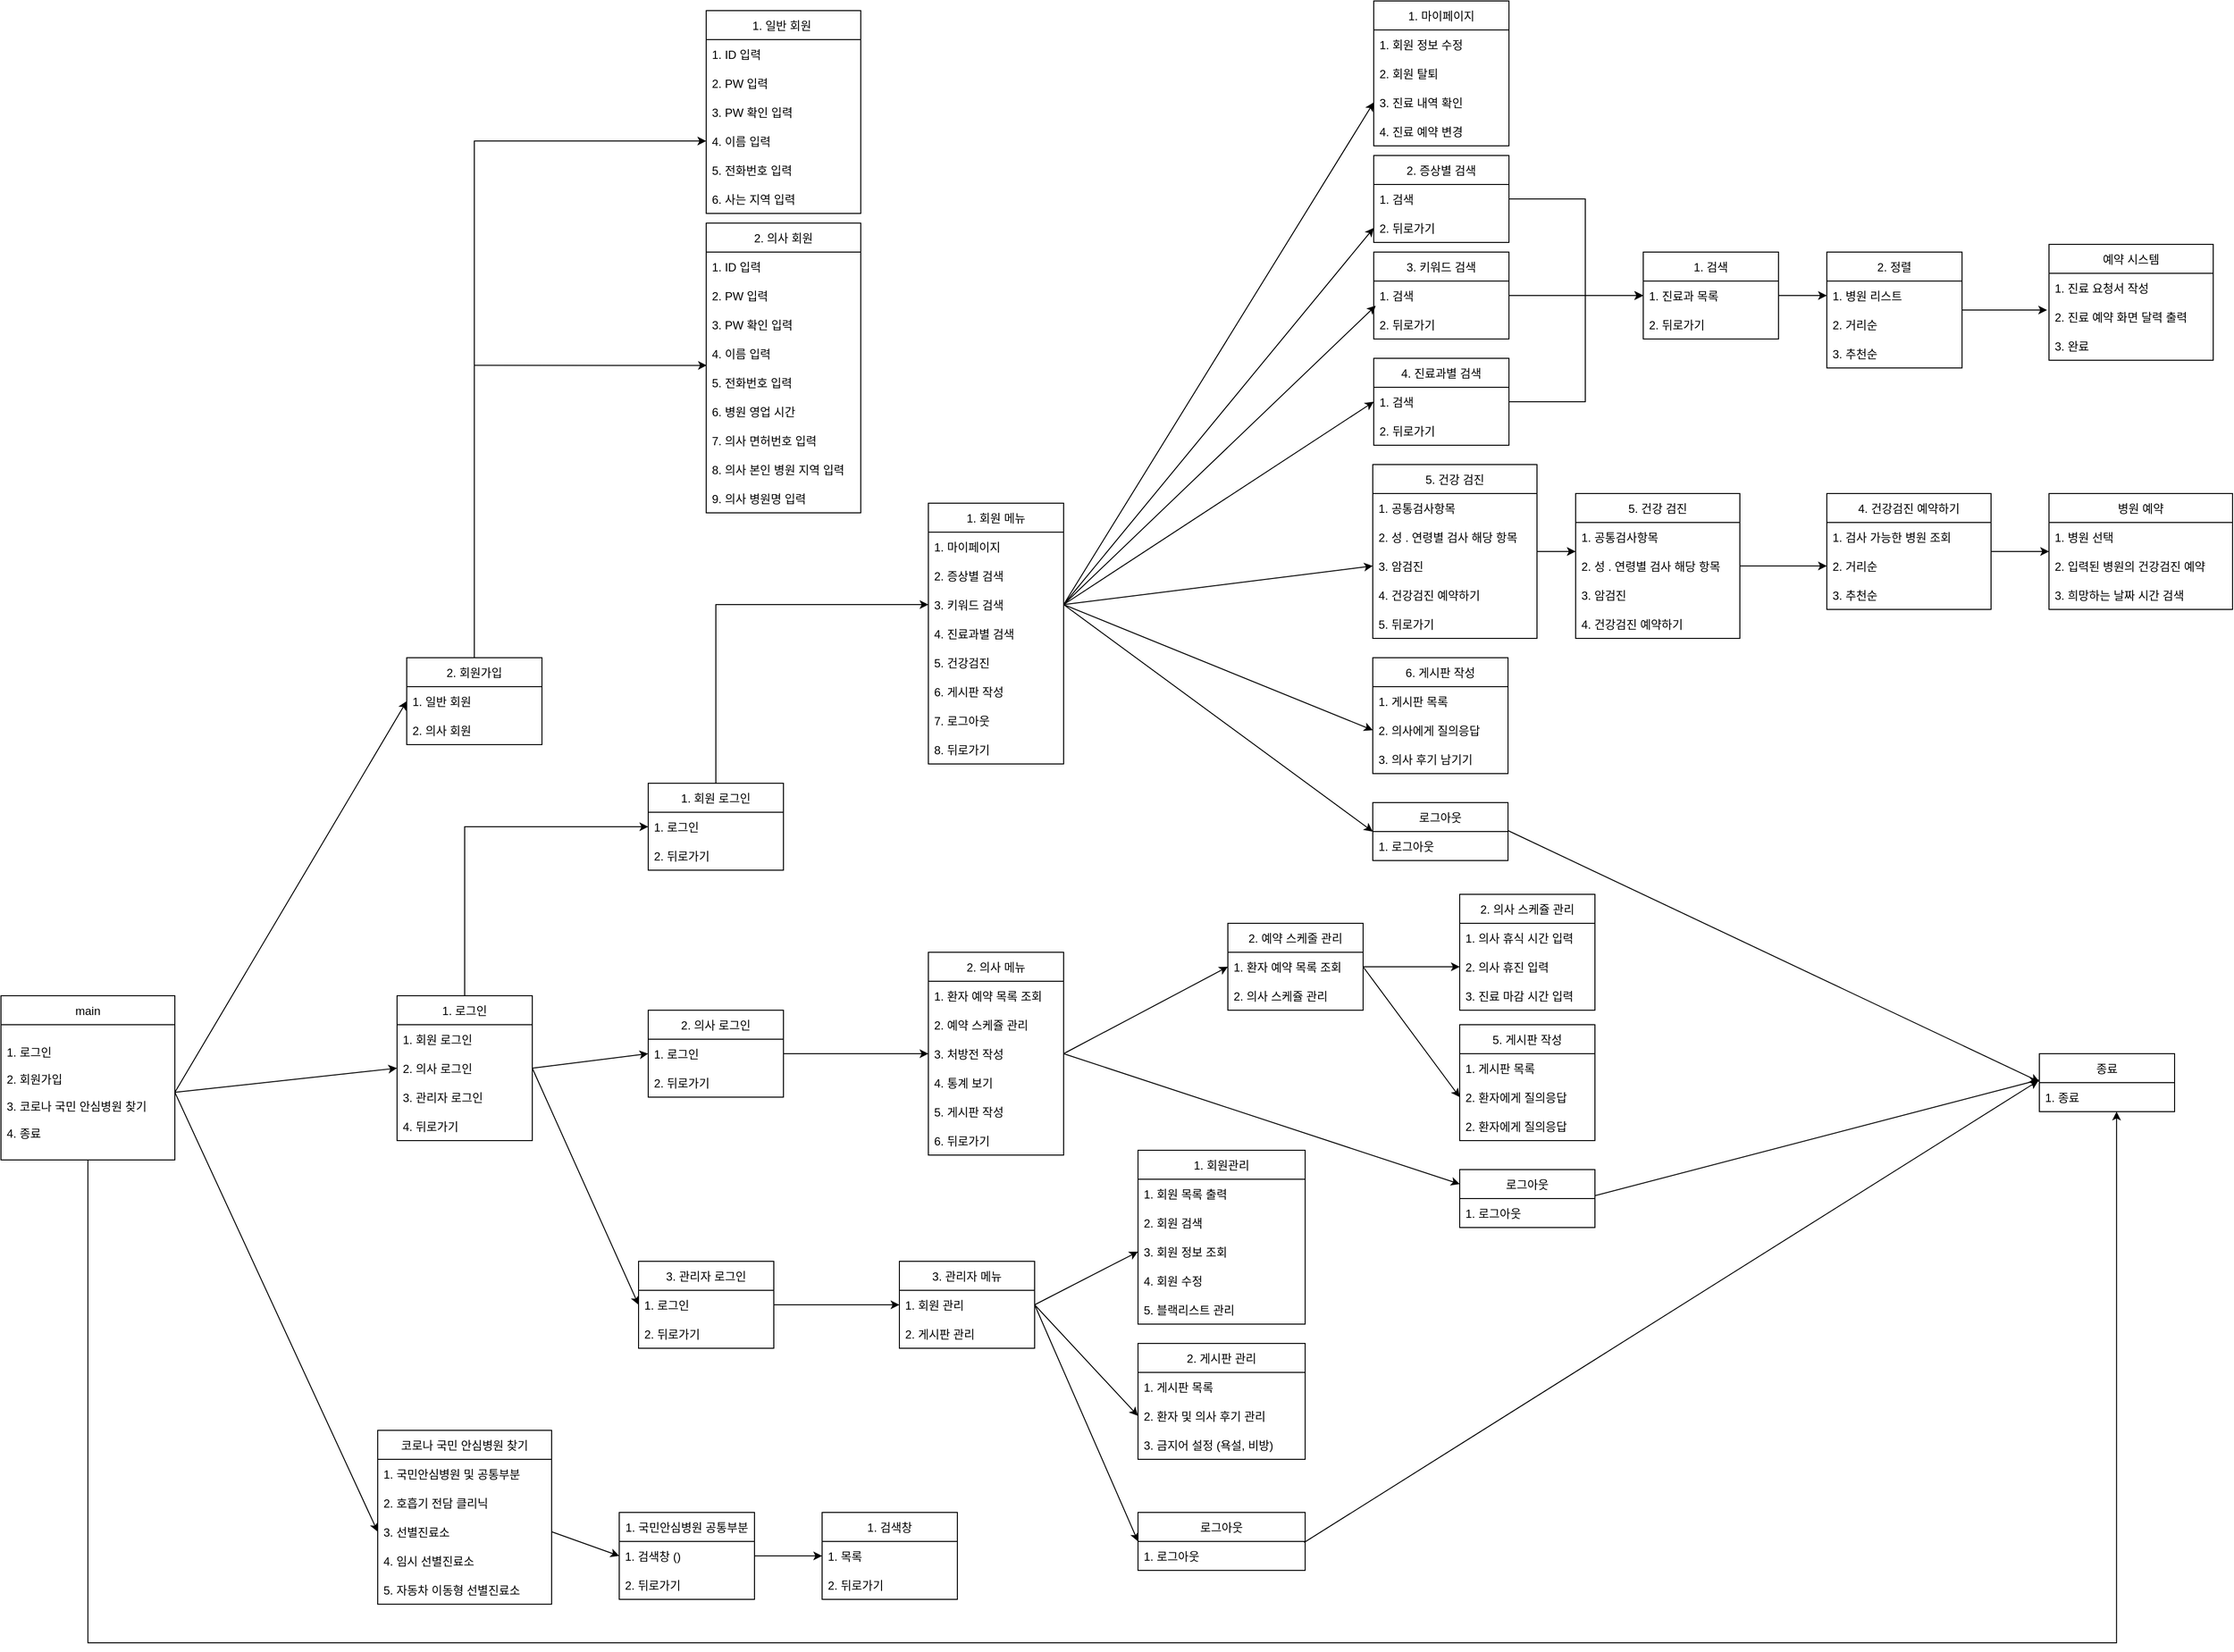 <mxfile version="17.4.2" type="device"><diagram id="7xl06yxWhaB8cE3-7qmV" name="순서도"><mxGraphModel dx="2031" dy="1089" grid="1" gridSize="10" guides="1" tooltips="1" connect="1" arrows="1" fold="1" page="1" pageScale="1" pageWidth="980" pageHeight="690" math="0" shadow="0"><root><mxCell id="0"/><mxCell id="1" parent="0"/><mxCell id="pgOfryDGfX-YLLGJS3d2-80" style="edgeStyle=orthogonalEdgeStyle;rounded=0;orthogonalLoop=1;jettySize=auto;html=1;entryX=0.571;entryY=1;entryDx=0;entryDy=0;entryPerimeter=0;" edge="1" parent="1" source="hmmucNfbHxX3wGbPJk6v-1" target="pgOfryDGfX-YLLGJS3d2-66"><mxGeometry relative="1" as="geometry"><Array as="points"><mxPoint x="940" y="2010"/><mxPoint x="3040" y="2010"/></Array></mxGeometry></mxCell><mxCell id="hmmucNfbHxX3wGbPJk6v-1" value="main" style="swimlane;fontStyle=0;childLayout=stackLayout;horizontal=1;startSize=30;horizontalStack=0;resizeParent=1;resizeParentMax=0;resizeLast=0;collapsible=1;marginBottom=0;" vertex="1" parent="1"><mxGeometry x="850" y="1340" width="180" height="170" as="geometry"/></mxCell><mxCell id="hmmucNfbHxX3wGbPJk6v-2" style="edgeStyle=orthogonalEdgeStyle;rounded=0;orthogonalLoop=1;jettySize=auto;html=1;exitX=1;exitY=0.5;exitDx=0;exitDy=0;" edge="1" parent="hmmucNfbHxX3wGbPJk6v-1" source="hmmucNfbHxX3wGbPJk6v-3" target="hmmucNfbHxX3wGbPJk6v-3"><mxGeometry relative="1" as="geometry"/></mxCell><mxCell id="hmmucNfbHxX3wGbPJk6v-3" value="1. 로그인&#10;&#10;2. 회원가입&#10;&#10;3. 코로나 국민 안심병원 찾기&#10;&#10;4. 종료" style="text;strokeColor=none;fillColor=none;align=left;verticalAlign=middle;spacingLeft=4;spacingRight=4;overflow=hidden;points=[[0,0.5],[1,0.5]];portConstraint=eastwest;rotatable=0;" vertex="1" parent="hmmucNfbHxX3wGbPJk6v-1"><mxGeometry y="30" width="180" height="140" as="geometry"/></mxCell><mxCell id="hmmucNfbHxX3wGbPJk6v-4" style="edgeStyle=orthogonalEdgeStyle;rounded=0;orthogonalLoop=1;jettySize=auto;html=1;entryX=0;entryY=0.5;entryDx=0;entryDy=0;" edge="1" parent="1" source="hmmucNfbHxX3wGbPJk6v-5" target="hmmucNfbHxX3wGbPJk6v-50"><mxGeometry relative="1" as="geometry"/></mxCell><mxCell id="hmmucNfbHxX3wGbPJk6v-5" value="1. 로그인" style="swimlane;fontStyle=0;childLayout=stackLayout;horizontal=1;startSize=30;horizontalStack=0;resizeParent=1;resizeParentMax=0;resizeLast=0;collapsible=1;marginBottom=0;" vertex="1" parent="1"><mxGeometry x="1260" y="1340" width="140" height="150" as="geometry"/></mxCell><mxCell id="hmmucNfbHxX3wGbPJk6v-6" value="1. 회원 로그인" style="text;strokeColor=none;fillColor=none;align=left;verticalAlign=middle;spacingLeft=4;spacingRight=4;overflow=hidden;points=[[0,0.5],[1,0.5]];portConstraint=eastwest;rotatable=0;" vertex="1" parent="hmmucNfbHxX3wGbPJk6v-5"><mxGeometry y="30" width="140" height="30" as="geometry"/></mxCell><mxCell id="hmmucNfbHxX3wGbPJk6v-7" value="2. 의사 로그인    " style="text;strokeColor=none;fillColor=none;align=left;verticalAlign=middle;spacingLeft=4;spacingRight=4;overflow=hidden;points=[[0,0.5],[1,0.5]];portConstraint=eastwest;rotatable=0;" vertex="1" parent="hmmucNfbHxX3wGbPJk6v-5"><mxGeometry y="60" width="140" height="30" as="geometry"/></mxCell><mxCell id="hmmucNfbHxX3wGbPJk6v-8" value="3. 관리자 로그인" style="text;strokeColor=none;fillColor=none;align=left;verticalAlign=middle;spacingLeft=4;spacingRight=4;overflow=hidden;points=[[0,0.5],[1,0.5]];portConstraint=eastwest;rotatable=0;" vertex="1" parent="hmmucNfbHxX3wGbPJk6v-5"><mxGeometry y="90" width="140" height="30" as="geometry"/></mxCell><mxCell id="hmmucNfbHxX3wGbPJk6v-9" value="4. 뒤로가기" style="text;strokeColor=none;fillColor=none;align=left;verticalAlign=middle;spacingLeft=4;spacingRight=4;overflow=hidden;points=[[0,0.5],[1,0.5]];portConstraint=eastwest;rotatable=0;" vertex="1" parent="hmmucNfbHxX3wGbPJk6v-5"><mxGeometry y="120" width="140" height="30" as="geometry"/></mxCell><mxCell id="hmmucNfbHxX3wGbPJk6v-10" value="1. 일반 회원 " style="swimlane;fontStyle=0;childLayout=stackLayout;horizontal=1;startSize=30;horizontalStack=0;resizeParent=1;resizeParentMax=0;resizeLast=0;collapsible=1;marginBottom=0;" vertex="1" parent="1"><mxGeometry x="1580" y="320" width="160" height="210" as="geometry"/></mxCell><mxCell id="hmmucNfbHxX3wGbPJk6v-11" value="1. ID 입력    " style="text;strokeColor=none;fillColor=none;align=left;verticalAlign=middle;spacingLeft=4;spacingRight=4;overflow=hidden;points=[[0,0.5],[1,0.5]];portConstraint=eastwest;rotatable=0;" vertex="1" parent="hmmucNfbHxX3wGbPJk6v-10"><mxGeometry y="30" width="160" height="30" as="geometry"/></mxCell><mxCell id="hmmucNfbHxX3wGbPJk6v-12" value="2. PW 입력" style="text;strokeColor=none;fillColor=none;align=left;verticalAlign=middle;spacingLeft=4;spacingRight=4;overflow=hidden;points=[[0,0.5],[1,0.5]];portConstraint=eastwest;rotatable=0;" vertex="1" parent="hmmucNfbHxX3wGbPJk6v-10"><mxGeometry y="60" width="160" height="30" as="geometry"/></mxCell><mxCell id="hmmucNfbHxX3wGbPJk6v-13" value="3. PW 확인 입력" style="text;strokeColor=none;fillColor=none;align=left;verticalAlign=middle;spacingLeft=4;spacingRight=4;overflow=hidden;points=[[0,0.5],[1,0.5]];portConstraint=eastwest;rotatable=0;" vertex="1" parent="hmmucNfbHxX3wGbPJk6v-10"><mxGeometry y="90" width="160" height="30" as="geometry"/></mxCell><mxCell id="hmmucNfbHxX3wGbPJk6v-14" value="4. 이름 입력" style="text;strokeColor=none;fillColor=none;align=left;verticalAlign=middle;spacingLeft=4;spacingRight=4;overflow=hidden;points=[[0,0.5],[1,0.5]];portConstraint=eastwest;rotatable=0;" vertex="1" parent="hmmucNfbHxX3wGbPJk6v-10"><mxGeometry y="120" width="160" height="30" as="geometry"/></mxCell><mxCell id="hmmucNfbHxX3wGbPJk6v-15" value="5. 전화번호 입력" style="text;strokeColor=none;fillColor=none;align=left;verticalAlign=middle;spacingLeft=4;spacingRight=4;overflow=hidden;points=[[0,0.5],[1,0.5]];portConstraint=eastwest;rotatable=0;" vertex="1" parent="hmmucNfbHxX3wGbPJk6v-10"><mxGeometry y="150" width="160" height="30" as="geometry"/></mxCell><mxCell id="hmmucNfbHxX3wGbPJk6v-16" value="6. 사는 지역 입력" style="text;strokeColor=none;fillColor=none;align=left;verticalAlign=middle;spacingLeft=4;spacingRight=4;overflow=hidden;points=[[0,0.5],[1,0.5]];portConstraint=eastwest;rotatable=0;" vertex="1" parent="hmmucNfbHxX3wGbPJk6v-10"><mxGeometry y="180" width="160" height="30" as="geometry"/></mxCell><mxCell id="hmmucNfbHxX3wGbPJk6v-17" value="코로나 국민 안심병원 찾기" style="swimlane;fontStyle=0;childLayout=stackLayout;horizontal=1;startSize=30;horizontalStack=0;resizeParent=1;resizeParentMax=0;resizeLast=0;collapsible=1;marginBottom=0;" vertex="1" parent="1"><mxGeometry x="1240" y="1790" width="180" height="180" as="geometry"/></mxCell><mxCell id="hmmucNfbHxX3wGbPJk6v-18" value="1. 국민안심병원 및 공통부분" style="text;strokeColor=none;fillColor=none;align=left;verticalAlign=middle;spacingLeft=4;spacingRight=4;overflow=hidden;points=[[0,0.5],[1,0.5]];portConstraint=eastwest;rotatable=0;" vertex="1" parent="hmmucNfbHxX3wGbPJk6v-17"><mxGeometry y="30" width="180" height="30" as="geometry"/></mxCell><mxCell id="hmmucNfbHxX3wGbPJk6v-19" value="2. 호흡기 전담 클리닉" style="text;strokeColor=none;fillColor=none;align=left;verticalAlign=middle;spacingLeft=4;spacingRight=4;overflow=hidden;points=[[0,0.5],[1,0.5]];portConstraint=eastwest;rotatable=0;" vertex="1" parent="hmmucNfbHxX3wGbPJk6v-17"><mxGeometry y="60" width="180" height="30" as="geometry"/></mxCell><mxCell id="hmmucNfbHxX3wGbPJk6v-20" value="3. 선별진료소" style="text;strokeColor=none;fillColor=none;align=left;verticalAlign=middle;spacingLeft=4;spacingRight=4;overflow=hidden;points=[[0,0.5],[1,0.5]];portConstraint=eastwest;rotatable=0;" vertex="1" parent="hmmucNfbHxX3wGbPJk6v-17"><mxGeometry y="90" width="180" height="30" as="geometry"/></mxCell><mxCell id="hmmucNfbHxX3wGbPJk6v-21" value="4. 임시 선별진료소" style="text;strokeColor=none;fillColor=none;align=left;verticalAlign=middle;spacingLeft=4;spacingRight=4;overflow=hidden;points=[[0,0.5],[1,0.5]];portConstraint=eastwest;rotatable=0;" vertex="1" parent="hmmucNfbHxX3wGbPJk6v-17"><mxGeometry y="120" width="180" height="30" as="geometry"/></mxCell><mxCell id="hmmucNfbHxX3wGbPJk6v-22" value="5. 자동차 이동형 선별진료소" style="text;strokeColor=none;fillColor=none;align=left;verticalAlign=middle;spacingLeft=4;spacingRight=4;overflow=hidden;points=[[0,0.5],[1,0.5]];portConstraint=eastwest;rotatable=0;" vertex="1" parent="hmmucNfbHxX3wGbPJk6v-17"><mxGeometry y="150" width="180" height="30" as="geometry"/></mxCell><mxCell id="hmmucNfbHxX3wGbPJk6v-26" style="edgeStyle=orthogonalEdgeStyle;rounded=0;orthogonalLoop=1;jettySize=auto;html=1;entryX=0;entryY=0.5;entryDx=0;entryDy=0;" edge="1" parent="1" source="hmmucNfbHxX3wGbPJk6v-28" target="hmmucNfbHxX3wGbPJk6v-14"><mxGeometry relative="1" as="geometry"/></mxCell><mxCell id="hmmucNfbHxX3wGbPJk6v-27" style="edgeStyle=orthogonalEdgeStyle;rounded=0;orthogonalLoop=1;jettySize=auto;html=1;entryX=0.004;entryY=-0.089;entryDx=0;entryDy=0;entryPerimeter=0;" edge="1" parent="1" source="hmmucNfbHxX3wGbPJk6v-28" target="hmmucNfbHxX3wGbPJk6v-36"><mxGeometry relative="1" as="geometry"/></mxCell><mxCell id="hmmucNfbHxX3wGbPJk6v-28" value="2. 회원가입" style="swimlane;fontStyle=0;childLayout=stackLayout;horizontal=1;startSize=30;horizontalStack=0;resizeParent=1;resizeParentMax=0;resizeLast=0;collapsible=1;marginBottom=0;" vertex="1" parent="1"><mxGeometry x="1270" y="990" width="140" height="90" as="geometry"/></mxCell><mxCell id="hmmucNfbHxX3wGbPJk6v-29" value="1. 일반 회원" style="text;strokeColor=none;fillColor=none;align=left;verticalAlign=middle;spacingLeft=4;spacingRight=4;overflow=hidden;points=[[0,0.5],[1,0.5]];portConstraint=eastwest;rotatable=0;" vertex="1" parent="hmmucNfbHxX3wGbPJk6v-28"><mxGeometry y="30" width="140" height="30" as="geometry"/></mxCell><mxCell id="hmmucNfbHxX3wGbPJk6v-30" value="2. 의사 회원" style="text;strokeColor=none;fillColor=none;align=left;verticalAlign=middle;spacingLeft=4;spacingRight=4;overflow=hidden;points=[[0,0.5],[1,0.5]];portConstraint=eastwest;rotatable=0;" vertex="1" parent="hmmucNfbHxX3wGbPJk6v-28"><mxGeometry y="60" width="140" height="30" as="geometry"/></mxCell><mxCell id="hmmucNfbHxX3wGbPJk6v-31" value="2. 의사 회원" style="swimlane;fontStyle=0;childLayout=stackLayout;horizontal=1;startSize=30;horizontalStack=0;resizeParent=1;resizeParentMax=0;resizeLast=0;collapsible=1;marginBottom=0;" vertex="1" parent="1"><mxGeometry x="1580" y="540" width="160" height="300" as="geometry"/></mxCell><mxCell id="hmmucNfbHxX3wGbPJk6v-32" value="1. ID 입력    " style="text;strokeColor=none;fillColor=none;align=left;verticalAlign=middle;spacingLeft=4;spacingRight=4;overflow=hidden;points=[[0,0.5],[1,0.5]];portConstraint=eastwest;rotatable=0;" vertex="1" parent="hmmucNfbHxX3wGbPJk6v-31"><mxGeometry y="30" width="160" height="30" as="geometry"/></mxCell><mxCell id="hmmucNfbHxX3wGbPJk6v-33" value="2. PW 입력" style="text;strokeColor=none;fillColor=none;align=left;verticalAlign=middle;spacingLeft=4;spacingRight=4;overflow=hidden;points=[[0,0.5],[1,0.5]];portConstraint=eastwest;rotatable=0;" vertex="1" parent="hmmucNfbHxX3wGbPJk6v-31"><mxGeometry y="60" width="160" height="30" as="geometry"/></mxCell><mxCell id="hmmucNfbHxX3wGbPJk6v-34" value="3. PW 확인 입력" style="text;strokeColor=none;fillColor=none;align=left;verticalAlign=middle;spacingLeft=4;spacingRight=4;overflow=hidden;points=[[0,0.5],[1,0.5]];portConstraint=eastwest;rotatable=0;" vertex="1" parent="hmmucNfbHxX3wGbPJk6v-31"><mxGeometry y="90" width="160" height="30" as="geometry"/></mxCell><mxCell id="hmmucNfbHxX3wGbPJk6v-35" value="4. 이름 입력" style="text;strokeColor=none;fillColor=none;align=left;verticalAlign=middle;spacingLeft=4;spacingRight=4;overflow=hidden;points=[[0,0.5],[1,0.5]];portConstraint=eastwest;rotatable=0;" vertex="1" parent="hmmucNfbHxX3wGbPJk6v-31"><mxGeometry y="120" width="160" height="30" as="geometry"/></mxCell><mxCell id="hmmucNfbHxX3wGbPJk6v-36" value="5. 전화번호 입력" style="text;strokeColor=none;fillColor=none;align=left;verticalAlign=middle;spacingLeft=4;spacingRight=4;overflow=hidden;points=[[0,0.5],[1,0.5]];portConstraint=eastwest;rotatable=0;" vertex="1" parent="hmmucNfbHxX3wGbPJk6v-31"><mxGeometry y="150" width="160" height="30" as="geometry"/></mxCell><mxCell id="hmmucNfbHxX3wGbPJk6v-37" value="6. 병원 영업 시간" style="text;strokeColor=none;fillColor=none;align=left;verticalAlign=middle;spacingLeft=4;spacingRight=4;overflow=hidden;points=[[0,0.5],[1,0.5]];portConstraint=eastwest;rotatable=0;" vertex="1" parent="hmmucNfbHxX3wGbPJk6v-31"><mxGeometry y="180" width="160" height="30" as="geometry"/></mxCell><mxCell id="hmmucNfbHxX3wGbPJk6v-38" value="7. 의사 면허번호 입력" style="text;strokeColor=none;fillColor=none;align=left;verticalAlign=middle;spacingLeft=4;spacingRight=4;overflow=hidden;points=[[0,0.5],[1,0.5]];portConstraint=eastwest;rotatable=0;" vertex="1" parent="hmmucNfbHxX3wGbPJk6v-31"><mxGeometry y="210" width="160" height="30" as="geometry"/></mxCell><mxCell id="hmmucNfbHxX3wGbPJk6v-39" value="8. 의사 본인 병원 지역 입력" style="text;strokeColor=none;fillColor=none;align=left;verticalAlign=middle;spacingLeft=4;spacingRight=4;overflow=hidden;points=[[0,0.5],[1,0.5]];portConstraint=eastwest;rotatable=0;" vertex="1" parent="hmmucNfbHxX3wGbPJk6v-31"><mxGeometry y="240" width="160" height="30" as="geometry"/></mxCell><mxCell id="hmmucNfbHxX3wGbPJk6v-40" value="9. 의사 병원명 입력" style="text;strokeColor=none;fillColor=none;align=left;verticalAlign=middle;spacingLeft=4;spacingRight=4;overflow=hidden;points=[[0,0.5],[1,0.5]];portConstraint=eastwest;rotatable=0;" vertex="1" parent="hmmucNfbHxX3wGbPJk6v-31"><mxGeometry y="270" width="160" height="30" as="geometry"/></mxCell><mxCell id="hmmucNfbHxX3wGbPJk6v-41" value="1. 국민안심병원 공통부분" style="swimlane;fontStyle=0;childLayout=stackLayout;horizontal=1;startSize=30;horizontalStack=0;resizeParent=1;resizeParentMax=0;resizeLast=0;collapsible=1;marginBottom=0;" vertex="1" parent="1"><mxGeometry x="1490" y="1875" width="140" height="90" as="geometry"/></mxCell><mxCell id="hmmucNfbHxX3wGbPJk6v-42" value="1. 검색창 ()" style="text;strokeColor=none;fillColor=none;align=left;verticalAlign=middle;spacingLeft=4;spacingRight=4;overflow=hidden;points=[[0,0.5],[1,0.5]];portConstraint=eastwest;rotatable=0;" vertex="1" parent="hmmucNfbHxX3wGbPJk6v-41"><mxGeometry y="30" width="140" height="30" as="geometry"/></mxCell><mxCell id="hmmucNfbHxX3wGbPJk6v-43" value="2. 뒤로가기" style="text;strokeColor=none;fillColor=none;align=left;verticalAlign=middle;spacingLeft=4;spacingRight=4;overflow=hidden;points=[[0,0.5],[1,0.5]];portConstraint=eastwest;rotatable=0;" vertex="1" parent="hmmucNfbHxX3wGbPJk6v-41"><mxGeometry y="60" width="140" height="30" as="geometry"/></mxCell><mxCell id="hmmucNfbHxX3wGbPJk6v-44" style="edgeStyle=orthogonalEdgeStyle;rounded=0;orthogonalLoop=1;jettySize=auto;html=1;entryX=0;entryY=0.5;entryDx=0;entryDy=0;" edge="1" parent="1" source="hmmucNfbHxX3wGbPJk6v-42" target="hmmucNfbHxX3wGbPJk6v-46"><mxGeometry relative="1" as="geometry"><mxPoint x="1680" y="1850" as="targetPoint"/></mxGeometry></mxCell><mxCell id="hmmucNfbHxX3wGbPJk6v-45" value="1. 검색창" style="swimlane;fontStyle=0;childLayout=stackLayout;horizontal=1;startSize=30;horizontalStack=0;resizeParent=1;resizeParentMax=0;resizeLast=0;collapsible=1;marginBottom=0;" vertex="1" parent="1"><mxGeometry x="1700" y="1875" width="140" height="90" as="geometry"/></mxCell><mxCell id="hmmucNfbHxX3wGbPJk6v-46" value="1. 목록" style="text;strokeColor=none;fillColor=none;align=left;verticalAlign=middle;spacingLeft=4;spacingRight=4;overflow=hidden;points=[[0,0.5],[1,0.5]];portConstraint=eastwest;rotatable=0;" vertex="1" parent="hmmucNfbHxX3wGbPJk6v-45"><mxGeometry y="30" width="140" height="30" as="geometry"/></mxCell><mxCell id="hmmucNfbHxX3wGbPJk6v-47" value="2. 뒤로가기" style="text;strokeColor=none;fillColor=none;align=left;verticalAlign=middle;spacingLeft=4;spacingRight=4;overflow=hidden;points=[[0,0.5],[1,0.5]];portConstraint=eastwest;rotatable=0;" vertex="1" parent="hmmucNfbHxX3wGbPJk6v-45"><mxGeometry y="60" width="140" height="30" as="geometry"/></mxCell><mxCell id="hmmucNfbHxX3wGbPJk6v-48" style="edgeStyle=orthogonalEdgeStyle;rounded=0;orthogonalLoop=1;jettySize=auto;html=1;entryX=0;entryY=0.5;entryDx=0;entryDy=0;" edge="1" parent="1" source="hmmucNfbHxX3wGbPJk6v-49" target="hmmucNfbHxX3wGbPJk6v-62"><mxGeometry relative="1" as="geometry"/></mxCell><mxCell id="hmmucNfbHxX3wGbPJk6v-49" value="1. 회원 로그인" style="swimlane;fontStyle=0;childLayout=stackLayout;horizontal=1;startSize=30;horizontalStack=0;resizeParent=1;resizeParentMax=0;resizeLast=0;collapsible=1;marginBottom=0;" vertex="1" parent="1"><mxGeometry x="1520" y="1120" width="140" height="90" as="geometry"/></mxCell><mxCell id="hmmucNfbHxX3wGbPJk6v-50" value="1. 로그인" style="text;strokeColor=none;fillColor=none;align=left;verticalAlign=middle;spacingLeft=4;spacingRight=4;overflow=hidden;points=[[0,0.5],[1,0.5]];portConstraint=eastwest;rotatable=0;" vertex="1" parent="hmmucNfbHxX3wGbPJk6v-49"><mxGeometry y="30" width="140" height="30" as="geometry"/></mxCell><mxCell id="hmmucNfbHxX3wGbPJk6v-51" value="2. 뒤로가기" style="text;strokeColor=none;fillColor=none;align=left;verticalAlign=middle;spacingLeft=4;spacingRight=4;overflow=hidden;points=[[0,0.5],[1,0.5]];portConstraint=eastwest;rotatable=0;" vertex="1" parent="hmmucNfbHxX3wGbPJk6v-49"><mxGeometry y="60" width="140" height="30" as="geometry"/></mxCell><mxCell id="hmmucNfbHxX3wGbPJk6v-52" value="" style="edgeStyle=orthogonalEdgeStyle;rounded=0;orthogonalLoop=1;jettySize=auto;html=1;" edge="1" parent="1" source="hmmucNfbHxX3wGbPJk6v-53" target="hmmucNfbHxX3wGbPJk6v-67"><mxGeometry relative="1" as="geometry"/></mxCell><mxCell id="hmmucNfbHxX3wGbPJk6v-53" value="2. 의사 로그인" style="swimlane;fontStyle=0;childLayout=stackLayout;horizontal=1;startSize=30;horizontalStack=0;resizeParent=1;resizeParentMax=0;resizeLast=0;collapsible=1;marginBottom=0;" vertex="1" parent="1"><mxGeometry x="1520" y="1355" width="140" height="90" as="geometry"/></mxCell><mxCell id="hmmucNfbHxX3wGbPJk6v-54" value="1. 로그인" style="text;strokeColor=none;fillColor=none;align=left;verticalAlign=middle;spacingLeft=4;spacingRight=4;overflow=hidden;points=[[0,0.5],[1,0.5]];portConstraint=eastwest;rotatable=0;" vertex="1" parent="hmmucNfbHxX3wGbPJk6v-53"><mxGeometry y="30" width="140" height="30" as="geometry"/></mxCell><mxCell id="hmmucNfbHxX3wGbPJk6v-55" value="2. 뒤로가기" style="text;strokeColor=none;fillColor=none;align=left;verticalAlign=middle;spacingLeft=4;spacingRight=4;overflow=hidden;points=[[0,0.5],[1,0.5]];portConstraint=eastwest;rotatable=0;" vertex="1" parent="hmmucNfbHxX3wGbPJk6v-53"><mxGeometry y="60" width="140" height="30" as="geometry"/></mxCell><mxCell id="hmmucNfbHxX3wGbPJk6v-56" value="3. 관리자 로그인" style="swimlane;fontStyle=0;childLayout=stackLayout;horizontal=1;startSize=30;horizontalStack=0;resizeParent=1;resizeParentMax=0;resizeLast=0;collapsible=1;marginBottom=0;" vertex="1" parent="1"><mxGeometry x="1510" y="1615" width="140" height="90" as="geometry"/></mxCell><mxCell id="hmmucNfbHxX3wGbPJk6v-57" value="1. 로그인" style="text;strokeColor=none;fillColor=none;align=left;verticalAlign=middle;spacingLeft=4;spacingRight=4;overflow=hidden;points=[[0,0.5],[1,0.5]];portConstraint=eastwest;rotatable=0;" vertex="1" parent="hmmucNfbHxX3wGbPJk6v-56"><mxGeometry y="30" width="140" height="30" as="geometry"/></mxCell><mxCell id="hmmucNfbHxX3wGbPJk6v-58" value="2. 뒤로가기" style="text;strokeColor=none;fillColor=none;align=left;verticalAlign=middle;spacingLeft=4;spacingRight=4;overflow=hidden;points=[[0,0.5],[1,0.5]];portConstraint=eastwest;rotatable=0;" vertex="1" parent="hmmucNfbHxX3wGbPJk6v-56"><mxGeometry y="60" width="140" height="30" as="geometry"/></mxCell><mxCell id="hmmucNfbHxX3wGbPJk6v-59" value="1. 회원 메뉴" style="swimlane;fontStyle=0;childLayout=stackLayout;horizontal=1;startSize=30;horizontalStack=0;resizeParent=1;resizeParentMax=0;resizeLast=0;collapsible=1;marginBottom=0;" vertex="1" parent="1"><mxGeometry x="1810" y="830" width="140" height="270" as="geometry"><mxRectangle x="970" y="20" width="100" height="30" as="alternateBounds"/></mxGeometry></mxCell><mxCell id="hmmucNfbHxX3wGbPJk6v-60" value="1. 마이페이지" style="text;strokeColor=none;fillColor=none;align=left;verticalAlign=middle;spacingLeft=4;spacingRight=4;overflow=hidden;points=[[0,0.5],[1,0.5]];portConstraint=eastwest;rotatable=0;" vertex="1" parent="hmmucNfbHxX3wGbPJk6v-59"><mxGeometry y="30" width="140" height="30" as="geometry"/></mxCell><mxCell id="hmmucNfbHxX3wGbPJk6v-61" value="2. 증상별 검색" style="text;strokeColor=none;fillColor=none;align=left;verticalAlign=middle;spacingLeft=4;spacingRight=4;overflow=hidden;points=[[0,0.5],[1,0.5]];portConstraint=eastwest;rotatable=0;" vertex="1" parent="hmmucNfbHxX3wGbPJk6v-59"><mxGeometry y="60" width="140" height="30" as="geometry"/></mxCell><mxCell id="hmmucNfbHxX3wGbPJk6v-62" value="3. 키워드 검색" style="text;strokeColor=none;fillColor=none;align=left;verticalAlign=middle;spacingLeft=4;spacingRight=4;overflow=hidden;points=[[0,0.5],[1,0.5]];portConstraint=eastwest;rotatable=0;" vertex="1" parent="hmmucNfbHxX3wGbPJk6v-59"><mxGeometry y="90" width="140" height="30" as="geometry"/></mxCell><mxCell id="hmmucNfbHxX3wGbPJk6v-63" value="4. 진료과별 검색" style="text;strokeColor=none;fillColor=none;align=left;verticalAlign=middle;spacingLeft=4;spacingRight=4;overflow=hidden;points=[[0,0.5],[1,0.5]];portConstraint=eastwest;rotatable=0;" vertex="1" parent="hmmucNfbHxX3wGbPJk6v-59"><mxGeometry y="120" width="140" height="30" as="geometry"/></mxCell><mxCell id="hmmucNfbHxX3wGbPJk6v-64" value="5. 건강검진" style="text;strokeColor=none;fillColor=none;align=left;verticalAlign=middle;spacingLeft=4;spacingRight=4;overflow=hidden;points=[[0,0.5],[1,0.5]];portConstraint=eastwest;rotatable=0;" vertex="1" parent="hmmucNfbHxX3wGbPJk6v-59"><mxGeometry y="150" width="140" height="30" as="geometry"/></mxCell><mxCell id="hmmucNfbHxX3wGbPJk6v-65" value="6. 게시판 작성" style="text;strokeColor=none;fillColor=none;align=left;verticalAlign=middle;spacingLeft=4;spacingRight=4;overflow=hidden;points=[[0,0.5],[1,0.5]];portConstraint=eastwest;rotatable=0;" vertex="1" parent="hmmucNfbHxX3wGbPJk6v-59"><mxGeometry y="180" width="140" height="30" as="geometry"/></mxCell><mxCell id="pgOfryDGfX-YLLGJS3d2-2" value="7. 로그아웃" style="text;strokeColor=none;fillColor=none;align=left;verticalAlign=middle;spacingLeft=4;spacingRight=4;overflow=hidden;points=[[0,0.5],[1,0.5]];portConstraint=eastwest;rotatable=0;" vertex="1" parent="hmmucNfbHxX3wGbPJk6v-59"><mxGeometry y="210" width="140" height="30" as="geometry"/></mxCell><mxCell id="hmmucNfbHxX3wGbPJk6v-66" value="8. 뒤로가기" style="text;strokeColor=none;fillColor=none;align=left;verticalAlign=middle;spacingLeft=4;spacingRight=4;overflow=hidden;points=[[0,0.5],[1,0.5]];portConstraint=eastwest;rotatable=0;" vertex="1" parent="hmmucNfbHxX3wGbPJk6v-59"><mxGeometry y="240" width="140" height="30" as="geometry"/></mxCell><mxCell id="hmmucNfbHxX3wGbPJk6v-67" value="2. 의사 메뉴" style="swimlane;fontStyle=0;childLayout=stackLayout;horizontal=1;startSize=30;horizontalStack=0;resizeParent=1;resizeParentMax=0;resizeLast=0;collapsible=1;marginBottom=0;" vertex="1" parent="1"><mxGeometry x="1810" y="1295" width="140" height="210" as="geometry"/></mxCell><mxCell id="hmmucNfbHxX3wGbPJk6v-68" value="1. 환자 예약 목록 조회" style="text;strokeColor=none;fillColor=none;align=left;verticalAlign=middle;spacingLeft=4;spacingRight=4;overflow=hidden;points=[[0,0.5],[1,0.5]];portConstraint=eastwest;rotatable=0;" vertex="1" parent="hmmucNfbHxX3wGbPJk6v-67"><mxGeometry y="30" width="140" height="30" as="geometry"/></mxCell><mxCell id="hmmucNfbHxX3wGbPJk6v-69" value="2. 예약 스케쥴 관리 " style="text;strokeColor=none;fillColor=none;align=left;verticalAlign=middle;spacingLeft=4;spacingRight=4;overflow=hidden;points=[[0,0.5],[1,0.5]];portConstraint=eastwest;rotatable=0;" vertex="1" parent="hmmucNfbHxX3wGbPJk6v-67"><mxGeometry y="60" width="140" height="30" as="geometry"/></mxCell><mxCell id="hmmucNfbHxX3wGbPJk6v-70" value="3. 처방전 작성" style="text;strokeColor=none;fillColor=none;align=left;verticalAlign=middle;spacingLeft=4;spacingRight=4;overflow=hidden;points=[[0,0.5],[1,0.5]];portConstraint=eastwest;rotatable=0;" vertex="1" parent="hmmucNfbHxX3wGbPJk6v-67"><mxGeometry y="90" width="140" height="30" as="geometry"/></mxCell><mxCell id="hmmucNfbHxX3wGbPJk6v-71" value="4. 통계 보기" style="text;strokeColor=none;fillColor=none;align=left;verticalAlign=middle;spacingLeft=4;spacingRight=4;overflow=hidden;points=[[0,0.5],[1,0.5]];portConstraint=eastwest;rotatable=0;" vertex="1" parent="hmmucNfbHxX3wGbPJk6v-67"><mxGeometry y="120" width="140" height="30" as="geometry"/></mxCell><mxCell id="hmmucNfbHxX3wGbPJk6v-72" value="5. 게시판 작성" style="text;strokeColor=none;fillColor=none;align=left;verticalAlign=middle;spacingLeft=4;spacingRight=4;overflow=hidden;points=[[0,0.5],[1,0.5]];portConstraint=eastwest;rotatable=0;" vertex="1" parent="hmmucNfbHxX3wGbPJk6v-67"><mxGeometry y="150" width="140" height="30" as="geometry"/></mxCell><mxCell id="hmmucNfbHxX3wGbPJk6v-73" value="6. 뒤로가기" style="text;strokeColor=none;fillColor=none;align=left;verticalAlign=middle;spacingLeft=4;spacingRight=4;overflow=hidden;points=[[0,0.5],[1,0.5]];portConstraint=eastwest;rotatable=0;" vertex="1" parent="hmmucNfbHxX3wGbPJk6v-67"><mxGeometry y="180" width="140" height="30" as="geometry"/></mxCell><mxCell id="hmmucNfbHxX3wGbPJk6v-74" value="3. 관리자 메뉴" style="swimlane;fontStyle=0;childLayout=stackLayout;horizontal=1;startSize=30;horizontalStack=0;resizeParent=1;resizeParentMax=0;resizeLast=0;collapsible=1;marginBottom=0;" vertex="1" parent="1"><mxGeometry x="1780" y="1615" width="140" height="90" as="geometry"/></mxCell><mxCell id="hmmucNfbHxX3wGbPJk6v-75" value="1. 회원 관리" style="text;strokeColor=none;fillColor=none;align=left;verticalAlign=middle;spacingLeft=4;spacingRight=4;overflow=hidden;points=[[0,0.5],[1,0.5]];portConstraint=eastwest;rotatable=0;" vertex="1" parent="hmmucNfbHxX3wGbPJk6v-74"><mxGeometry y="30" width="140" height="30" as="geometry"/></mxCell><mxCell id="hmmucNfbHxX3wGbPJk6v-76" value="2. 게시판 관리" style="text;strokeColor=none;fillColor=none;align=left;verticalAlign=middle;spacingLeft=4;spacingRight=4;overflow=hidden;points=[[0,0.5],[1,0.5]];portConstraint=eastwest;rotatable=0;" vertex="1" parent="hmmucNfbHxX3wGbPJk6v-74"><mxGeometry y="60" width="140" height="30" as="geometry"/></mxCell><mxCell id="hmmucNfbHxX3wGbPJk6v-77" value="1. 마이페이지" style="swimlane;fontStyle=0;childLayout=stackLayout;horizontal=1;startSize=30;horizontalStack=0;resizeParent=1;resizeParentMax=0;resizeLast=0;collapsible=1;marginBottom=0;" vertex="1" parent="1"><mxGeometry x="2271" y="310" width="140" height="150" as="geometry"><mxRectangle x="970" y="20" width="100" height="30" as="alternateBounds"/></mxGeometry></mxCell><mxCell id="hmmucNfbHxX3wGbPJk6v-78" value="1. 회원 정보 수정" style="text;strokeColor=none;fillColor=none;align=left;verticalAlign=middle;spacingLeft=4;spacingRight=4;overflow=hidden;points=[[0,0.5],[1,0.5]];portConstraint=eastwest;rotatable=0;" vertex="1" parent="hmmucNfbHxX3wGbPJk6v-77"><mxGeometry y="30" width="140" height="30" as="geometry"/></mxCell><mxCell id="hmmucNfbHxX3wGbPJk6v-79" value="2. 회원 탈퇴" style="text;strokeColor=none;fillColor=none;align=left;verticalAlign=middle;spacingLeft=4;spacingRight=4;overflow=hidden;points=[[0,0.5],[1,0.5]];portConstraint=eastwest;rotatable=0;" vertex="1" parent="hmmucNfbHxX3wGbPJk6v-77"><mxGeometry y="60" width="140" height="30" as="geometry"/></mxCell><mxCell id="hmmucNfbHxX3wGbPJk6v-80" value="3. 진료 내역 확인" style="text;strokeColor=none;fillColor=none;align=left;verticalAlign=middle;spacingLeft=4;spacingRight=4;overflow=hidden;points=[[0,0.5],[1,0.5]];portConstraint=eastwest;rotatable=0;" vertex="1" parent="hmmucNfbHxX3wGbPJk6v-77"><mxGeometry y="90" width="140" height="30" as="geometry"/></mxCell><mxCell id="hmmucNfbHxX3wGbPJk6v-81" value="4. 진료 예약 변경" style="text;strokeColor=none;fillColor=none;align=left;verticalAlign=middle;spacingLeft=4;spacingRight=4;overflow=hidden;points=[[0,0.5],[1,0.5]];portConstraint=eastwest;rotatable=0;" vertex="1" parent="hmmucNfbHxX3wGbPJk6v-77"><mxGeometry y="120" width="140" height="30" as="geometry"/></mxCell><mxCell id="hmmucNfbHxX3wGbPJk6v-82" value="2. 증상별 검색" style="swimlane;fontStyle=0;childLayout=stackLayout;horizontal=1;startSize=30;horizontalStack=0;resizeParent=1;resizeParentMax=0;resizeLast=0;collapsible=1;marginBottom=0;" vertex="1" parent="1"><mxGeometry x="2271" y="470" width="140" height="90" as="geometry"><mxRectangle x="970" y="20" width="100" height="30" as="alternateBounds"/></mxGeometry></mxCell><mxCell id="hmmucNfbHxX3wGbPJk6v-83" value="1. 검색" style="text;strokeColor=none;fillColor=none;align=left;verticalAlign=middle;spacingLeft=4;spacingRight=4;overflow=hidden;points=[[0,0.5],[1,0.5]];portConstraint=eastwest;rotatable=0;" vertex="1" parent="hmmucNfbHxX3wGbPJk6v-82"><mxGeometry y="30" width="140" height="30" as="geometry"/></mxCell><mxCell id="hmmucNfbHxX3wGbPJk6v-84" value="2. 뒤로가기" style="text;strokeColor=none;fillColor=none;align=left;verticalAlign=middle;spacingLeft=4;spacingRight=4;overflow=hidden;points=[[0,0.5],[1,0.5]];portConstraint=eastwest;rotatable=0;" vertex="1" parent="hmmucNfbHxX3wGbPJk6v-82"><mxGeometry y="60" width="140" height="30" as="geometry"/></mxCell><mxCell id="hmmucNfbHxX3wGbPJk6v-85" style="edgeStyle=orthogonalEdgeStyle;rounded=0;orthogonalLoop=1;jettySize=auto;html=1;entryX=0;entryY=0.5;entryDx=0;entryDy=0;" edge="1" parent="1" source="hmmucNfbHxX3wGbPJk6v-86" target="hmmucNfbHxX3wGbPJk6v-91"><mxGeometry relative="1" as="geometry"><Array as="points"><mxPoint x="2490" y="725"/><mxPoint x="2490" y="615"/></Array></mxGeometry></mxCell><mxCell id="hmmucNfbHxX3wGbPJk6v-86" value="4. 진료과별 검색" style="swimlane;fontStyle=0;childLayout=stackLayout;horizontal=1;startSize=30;horizontalStack=0;resizeParent=1;resizeParentMax=0;resizeLast=0;collapsible=1;marginBottom=0;" vertex="1" parent="1"><mxGeometry x="2271" y="680" width="140" height="90" as="geometry"><mxRectangle x="970" y="20" width="100" height="30" as="alternateBounds"/></mxGeometry></mxCell><mxCell id="hmmucNfbHxX3wGbPJk6v-87" value="1. 검색" style="text;strokeColor=none;fillColor=none;align=left;verticalAlign=middle;spacingLeft=4;spacingRight=4;overflow=hidden;points=[[0,0.5],[1,0.5]];portConstraint=eastwest;rotatable=0;" vertex="1" parent="hmmucNfbHxX3wGbPJk6v-86"><mxGeometry y="30" width="140" height="30" as="geometry"/></mxCell><mxCell id="hmmucNfbHxX3wGbPJk6v-88" value="2. 뒤로가기" style="text;strokeColor=none;fillColor=none;align=left;verticalAlign=middle;spacingLeft=4;spacingRight=4;overflow=hidden;points=[[0,0.5],[1,0.5]];portConstraint=eastwest;rotatable=0;" vertex="1" parent="hmmucNfbHxX3wGbPJk6v-86"><mxGeometry y="60" width="140" height="30" as="geometry"/></mxCell><mxCell id="hmmucNfbHxX3wGbPJk6v-89" style="edgeStyle=orthogonalEdgeStyle;rounded=0;orthogonalLoop=1;jettySize=auto;html=1;entryX=0;entryY=0.5;entryDx=0;entryDy=0;" edge="1" parent="1" source="hmmucNfbHxX3wGbPJk6v-90" target="hmmucNfbHxX3wGbPJk6v-99"><mxGeometry relative="1" as="geometry"/></mxCell><mxCell id="hmmucNfbHxX3wGbPJk6v-90" value="1. 검색" style="swimlane;fontStyle=0;childLayout=stackLayout;horizontal=1;startSize=30;horizontalStack=0;resizeParent=1;resizeParentMax=0;resizeLast=0;collapsible=1;marginBottom=0;" vertex="1" parent="1"><mxGeometry x="2550" y="570" width="140" height="90" as="geometry"><mxRectangle x="970" y="20" width="100" height="30" as="alternateBounds"/></mxGeometry></mxCell><mxCell id="hmmucNfbHxX3wGbPJk6v-91" value="1. 진료과 목록" style="text;strokeColor=none;fillColor=none;align=left;verticalAlign=middle;spacingLeft=4;spacingRight=4;overflow=hidden;points=[[0,0.5],[1,0.5]];portConstraint=eastwest;rotatable=0;" vertex="1" parent="hmmucNfbHxX3wGbPJk6v-90"><mxGeometry y="30" width="140" height="30" as="geometry"/></mxCell><mxCell id="hmmucNfbHxX3wGbPJk6v-92" value="2. 뒤로가기" style="text;strokeColor=none;fillColor=none;align=left;verticalAlign=middle;spacingLeft=4;spacingRight=4;overflow=hidden;points=[[0,0.5],[1,0.5]];portConstraint=eastwest;rotatable=0;" vertex="1" parent="hmmucNfbHxX3wGbPJk6v-90"><mxGeometry y="60" width="140" height="30" as="geometry"/></mxCell><mxCell id="hmmucNfbHxX3wGbPJk6v-93" style="edgeStyle=orthogonalEdgeStyle;rounded=0;orthogonalLoop=1;jettySize=auto;html=1;entryX=0;entryY=0.5;entryDx=0;entryDy=0;" edge="1" parent="1" source="hmmucNfbHxX3wGbPJk6v-94" target="hmmucNfbHxX3wGbPJk6v-91"><mxGeometry relative="1" as="geometry"/></mxCell><mxCell id="hmmucNfbHxX3wGbPJk6v-94" value="3. 키워드 검색" style="swimlane;fontStyle=0;childLayout=stackLayout;horizontal=1;startSize=30;horizontalStack=0;resizeParent=1;resizeParentMax=0;resizeLast=0;collapsible=1;marginBottom=0;" vertex="1" parent="1"><mxGeometry x="2271" y="570" width="140" height="90" as="geometry"><mxRectangle x="970" y="20" width="100" height="30" as="alternateBounds"/></mxGeometry></mxCell><mxCell id="hmmucNfbHxX3wGbPJk6v-95" value="1. 검색" style="text;strokeColor=none;fillColor=none;align=left;verticalAlign=middle;spacingLeft=4;spacingRight=4;overflow=hidden;points=[[0,0.5],[1,0.5]];portConstraint=eastwest;rotatable=0;" vertex="1" parent="hmmucNfbHxX3wGbPJk6v-94"><mxGeometry y="30" width="140" height="30" as="geometry"/></mxCell><mxCell id="hmmucNfbHxX3wGbPJk6v-96" value="2. 뒤로가기" style="text;strokeColor=none;fillColor=none;align=left;verticalAlign=middle;spacingLeft=4;spacingRight=4;overflow=hidden;points=[[0,0.5],[1,0.5]];portConstraint=eastwest;rotatable=0;" vertex="1" parent="hmmucNfbHxX3wGbPJk6v-94"><mxGeometry y="60" width="140" height="30" as="geometry"/></mxCell><mxCell id="hmmucNfbHxX3wGbPJk6v-97" style="edgeStyle=orthogonalEdgeStyle;rounded=0;orthogonalLoop=1;jettySize=auto;html=1;entryX=-0.012;entryY=0.267;entryDx=0;entryDy=0;entryPerimeter=0;" edge="1" parent="1" source="hmmucNfbHxX3wGbPJk6v-98" target="hmmucNfbHxX3wGbPJk6v-132"><mxGeometry relative="1" as="geometry"/></mxCell><mxCell id="hmmucNfbHxX3wGbPJk6v-98" value="2. 정렬" style="swimlane;fontStyle=0;childLayout=stackLayout;horizontal=1;startSize=30;horizontalStack=0;resizeParent=1;resizeParentMax=0;resizeLast=0;collapsible=1;marginBottom=0;" vertex="1" parent="1"><mxGeometry x="2740" y="570" width="140" height="120" as="geometry"><mxRectangle x="970" y="20" width="100" height="30" as="alternateBounds"/></mxGeometry></mxCell><mxCell id="hmmucNfbHxX3wGbPJk6v-99" value="1. 병원 리스트" style="text;strokeColor=none;fillColor=none;align=left;verticalAlign=middle;spacingLeft=4;spacingRight=4;overflow=hidden;points=[[0,0.5],[1,0.5]];portConstraint=eastwest;rotatable=0;" vertex="1" parent="hmmucNfbHxX3wGbPJk6v-98"><mxGeometry y="30" width="140" height="30" as="geometry"/></mxCell><mxCell id="hmmucNfbHxX3wGbPJk6v-100" value="2. 거리순" style="text;strokeColor=none;fillColor=none;align=left;verticalAlign=middle;spacingLeft=4;spacingRight=4;overflow=hidden;points=[[0,0.5],[1,0.5]];portConstraint=eastwest;rotatable=0;" vertex="1" parent="hmmucNfbHxX3wGbPJk6v-98"><mxGeometry y="60" width="140" height="30" as="geometry"/></mxCell><mxCell id="hmmucNfbHxX3wGbPJk6v-101" value="3. 추천순" style="text;strokeColor=none;fillColor=none;align=left;verticalAlign=middle;spacingLeft=4;spacingRight=4;overflow=hidden;points=[[0,0.5],[1,0.5]];portConstraint=eastwest;rotatable=0;" vertex="1" parent="hmmucNfbHxX3wGbPJk6v-98"><mxGeometry y="90" width="140" height="30" as="geometry"/></mxCell><mxCell id="hmmucNfbHxX3wGbPJk6v-102" value="" style="edgeStyle=orthogonalEdgeStyle;rounded=0;orthogonalLoop=1;jettySize=auto;html=1;" edge="1" parent="1" source="hmmucNfbHxX3wGbPJk6v-103" target="hmmucNfbHxX3wGbPJk6v-109"><mxGeometry relative="1" as="geometry"><Array as="points"><mxPoint x="2480" y="950"/><mxPoint x="2480" y="950"/></Array></mxGeometry></mxCell><mxCell id="hmmucNfbHxX3wGbPJk6v-103" value="5. 건강 검진" style="swimlane;fontStyle=0;childLayout=stackLayout;horizontal=1;startSize=30;horizontalStack=0;resizeParent=1;resizeParentMax=0;resizeLast=0;collapsible=1;marginBottom=0;" vertex="1" parent="1"><mxGeometry x="2270" y="790" width="170" height="180" as="geometry"><mxRectangle x="970" y="20" width="100" height="30" as="alternateBounds"/></mxGeometry></mxCell><mxCell id="hmmucNfbHxX3wGbPJk6v-104" value="1. 공통검사항목" style="text;strokeColor=none;fillColor=none;align=left;verticalAlign=middle;spacingLeft=4;spacingRight=4;overflow=hidden;points=[[0,0.5],[1,0.5]];portConstraint=eastwest;rotatable=0;" vertex="1" parent="hmmucNfbHxX3wGbPJk6v-103"><mxGeometry y="30" width="170" height="30" as="geometry"/></mxCell><mxCell id="hmmucNfbHxX3wGbPJk6v-105" value="2. 성 . 연령별 검사 해당 항목" style="text;strokeColor=none;fillColor=none;align=left;verticalAlign=middle;spacingLeft=4;spacingRight=4;overflow=hidden;points=[[0,0.5],[1,0.5]];portConstraint=eastwest;rotatable=0;" vertex="1" parent="hmmucNfbHxX3wGbPJk6v-103"><mxGeometry y="60" width="170" height="30" as="geometry"/></mxCell><mxCell id="hmmucNfbHxX3wGbPJk6v-106" value="3. 암검진" style="text;strokeColor=none;fillColor=none;align=left;verticalAlign=middle;spacingLeft=4;spacingRight=4;overflow=hidden;points=[[0,0.5],[1,0.5]];portConstraint=eastwest;rotatable=0;" vertex="1" parent="hmmucNfbHxX3wGbPJk6v-103"><mxGeometry y="90" width="170" height="30" as="geometry"/></mxCell><mxCell id="hmmucNfbHxX3wGbPJk6v-107" value="4. 건강검진 예약하기" style="text;strokeColor=none;fillColor=none;align=left;verticalAlign=middle;spacingLeft=4;spacingRight=4;overflow=hidden;points=[[0,0.5],[1,0.5]];portConstraint=eastwest;rotatable=0;" vertex="1" parent="hmmucNfbHxX3wGbPJk6v-103"><mxGeometry y="120" width="170" height="30" as="geometry"/></mxCell><mxCell id="hmmucNfbHxX3wGbPJk6v-108" value="5. 뒤로가기" style="text;strokeColor=none;fillColor=none;align=left;verticalAlign=middle;spacingLeft=4;spacingRight=4;overflow=hidden;points=[[0,0.5],[1,0.5]];portConstraint=eastwest;rotatable=0;" vertex="1" parent="hmmucNfbHxX3wGbPJk6v-103"><mxGeometry y="150" width="170" height="30" as="geometry"/></mxCell><mxCell id="hmmucNfbHxX3wGbPJk6v-109" value="5. 건강 검진" style="swimlane;fontStyle=0;childLayout=stackLayout;horizontal=1;startSize=30;horizontalStack=0;resizeParent=1;resizeParentMax=0;resizeLast=0;collapsible=1;marginBottom=0;" vertex="1" parent="1"><mxGeometry x="2480" y="820" width="170" height="150" as="geometry"><mxRectangle x="970" y="20" width="100" height="30" as="alternateBounds"/></mxGeometry></mxCell><mxCell id="hmmucNfbHxX3wGbPJk6v-110" value="1. 공통검사항목" style="text;strokeColor=none;fillColor=none;align=left;verticalAlign=middle;spacingLeft=4;spacingRight=4;overflow=hidden;points=[[0,0.5],[1,0.5]];portConstraint=eastwest;rotatable=0;" vertex="1" parent="hmmucNfbHxX3wGbPJk6v-109"><mxGeometry y="30" width="170" height="30" as="geometry"/></mxCell><mxCell id="hmmucNfbHxX3wGbPJk6v-111" value="2. 성 . 연령별 검사 해당 항목" style="text;strokeColor=none;fillColor=none;align=left;verticalAlign=middle;spacingLeft=4;spacingRight=4;overflow=hidden;points=[[0,0.5],[1,0.5]];portConstraint=eastwest;rotatable=0;" vertex="1" parent="hmmucNfbHxX3wGbPJk6v-109"><mxGeometry y="60" width="170" height="30" as="geometry"/></mxCell><mxCell id="hmmucNfbHxX3wGbPJk6v-112" value="3. 암검진" style="text;strokeColor=none;fillColor=none;align=left;verticalAlign=middle;spacingLeft=4;spacingRight=4;overflow=hidden;points=[[0,0.5],[1,0.5]];portConstraint=eastwest;rotatable=0;" vertex="1" parent="hmmucNfbHxX3wGbPJk6v-109"><mxGeometry y="90" width="170" height="30" as="geometry"/></mxCell><mxCell id="hmmucNfbHxX3wGbPJk6v-113" value="4. 건강검진 예약하기" style="text;strokeColor=none;fillColor=none;align=left;verticalAlign=middle;spacingLeft=4;spacingRight=4;overflow=hidden;points=[[0,0.5],[1,0.5]];portConstraint=eastwest;rotatable=0;" vertex="1" parent="hmmucNfbHxX3wGbPJk6v-109"><mxGeometry y="120" width="170" height="30" as="geometry"/></mxCell><mxCell id="hmmucNfbHxX3wGbPJk6v-114" value="" style="edgeStyle=orthogonalEdgeStyle;rounded=0;orthogonalLoop=1;jettySize=auto;html=1;" edge="1" parent="1" source="hmmucNfbHxX3wGbPJk6v-115" target="hmmucNfbHxX3wGbPJk6v-119"><mxGeometry relative="1" as="geometry"/></mxCell><mxCell id="hmmucNfbHxX3wGbPJk6v-115" value="4. 건강검진 예약하기" style="swimlane;fontStyle=0;childLayout=stackLayout;horizontal=1;startSize=30;horizontalStack=0;resizeParent=1;resizeParentMax=0;resizeLast=0;collapsible=1;marginBottom=0;" vertex="1" parent="1"><mxGeometry x="2740" y="820" width="170" height="120" as="geometry"><mxRectangle x="970" y="20" width="100" height="30" as="alternateBounds"/></mxGeometry></mxCell><mxCell id="hmmucNfbHxX3wGbPJk6v-116" value="1. 검사 가능한 병원 조회" style="text;strokeColor=none;fillColor=none;align=left;verticalAlign=middle;spacingLeft=4;spacingRight=4;overflow=hidden;points=[[0,0.5],[1,0.5]];portConstraint=eastwest;rotatable=0;" vertex="1" parent="hmmucNfbHxX3wGbPJk6v-115"><mxGeometry y="30" width="170" height="30" as="geometry"/></mxCell><mxCell id="hmmucNfbHxX3wGbPJk6v-117" value="2. 거리순" style="text;strokeColor=none;fillColor=none;align=left;verticalAlign=middle;spacingLeft=4;spacingRight=4;overflow=hidden;points=[[0,0.5],[1,0.5]];portConstraint=eastwest;rotatable=0;" vertex="1" parent="hmmucNfbHxX3wGbPJk6v-115"><mxGeometry y="60" width="170" height="30" as="geometry"/></mxCell><mxCell id="hmmucNfbHxX3wGbPJk6v-118" value="3. 추천순" style="text;strokeColor=none;fillColor=none;align=left;verticalAlign=middle;spacingLeft=4;spacingRight=4;overflow=hidden;points=[[0,0.5],[1,0.5]];portConstraint=eastwest;rotatable=0;" vertex="1" parent="hmmucNfbHxX3wGbPJk6v-115"><mxGeometry y="90" width="170" height="30" as="geometry"/></mxCell><mxCell id="hmmucNfbHxX3wGbPJk6v-119" value="병원 예약" style="swimlane;fontStyle=0;childLayout=stackLayout;horizontal=1;startSize=30;horizontalStack=0;resizeParent=1;resizeParentMax=0;resizeLast=0;collapsible=1;marginBottom=0;" vertex="1" parent="1"><mxGeometry x="2970" y="820" width="190" height="120" as="geometry"><mxRectangle x="970" y="20" width="100" height="30" as="alternateBounds"/></mxGeometry></mxCell><mxCell id="hmmucNfbHxX3wGbPJk6v-120" value="1. 병원 선택" style="text;strokeColor=none;fillColor=none;align=left;verticalAlign=middle;spacingLeft=4;spacingRight=4;overflow=hidden;points=[[0,0.5],[1,0.5]];portConstraint=eastwest;rotatable=0;" vertex="1" parent="hmmucNfbHxX3wGbPJk6v-119"><mxGeometry y="30" width="190" height="30" as="geometry"/></mxCell><mxCell id="hmmucNfbHxX3wGbPJk6v-121" value="2. 입력된 병원의 건강검진 예약" style="text;strokeColor=none;fillColor=none;align=left;verticalAlign=middle;spacingLeft=4;spacingRight=4;overflow=hidden;points=[[0,0.5],[1,0.5]];portConstraint=eastwest;rotatable=0;" vertex="1" parent="hmmucNfbHxX3wGbPJk6v-119"><mxGeometry y="60" width="190" height="30" as="geometry"/></mxCell><mxCell id="hmmucNfbHxX3wGbPJk6v-122" value="3. 희망하는 날짜 시간 검색" style="text;strokeColor=none;fillColor=none;align=left;verticalAlign=middle;spacingLeft=4;spacingRight=4;overflow=hidden;points=[[0,0.5],[1,0.5]];portConstraint=eastwest;rotatable=0;" vertex="1" parent="hmmucNfbHxX3wGbPJk6v-119"><mxGeometry y="90" width="190" height="30" as="geometry"/></mxCell><mxCell id="hmmucNfbHxX3wGbPJk6v-123" value="2. 예약 스케줄 관리" style="swimlane;fontStyle=0;childLayout=stackLayout;horizontal=1;startSize=30;horizontalStack=0;resizeParent=1;resizeParentMax=0;resizeLast=0;collapsible=1;marginBottom=0;" vertex="1" parent="1"><mxGeometry x="2120" y="1265" width="140" height="90" as="geometry"/></mxCell><mxCell id="hmmucNfbHxX3wGbPJk6v-124" value="1. 환자 예약 목록 조회" style="text;strokeColor=none;fillColor=none;align=left;verticalAlign=middle;spacingLeft=4;spacingRight=4;overflow=hidden;points=[[0,0.5],[1,0.5]];portConstraint=eastwest;rotatable=0;" vertex="1" parent="hmmucNfbHxX3wGbPJk6v-123"><mxGeometry y="30" width="140" height="30" as="geometry"/></mxCell><mxCell id="hmmucNfbHxX3wGbPJk6v-125" value="2. 의사 스케쥴 관리" style="text;strokeColor=none;fillColor=none;align=left;verticalAlign=middle;spacingLeft=4;spacingRight=4;overflow=hidden;points=[[0,0.5],[1,0.5]];portConstraint=eastwest;rotatable=0;" vertex="1" parent="hmmucNfbHxX3wGbPJk6v-123"><mxGeometry y="60" width="140" height="30" as="geometry"/></mxCell><mxCell id="hmmucNfbHxX3wGbPJk6v-126" value="2. 의사 스케쥴 관리" style="swimlane;fontStyle=0;childLayout=stackLayout;horizontal=1;startSize=30;horizontalStack=0;resizeParent=1;resizeParentMax=0;resizeLast=0;collapsible=1;marginBottom=0;" vertex="1" parent="1"><mxGeometry x="2360" y="1235" width="140" height="120" as="geometry"/></mxCell><mxCell id="hmmucNfbHxX3wGbPJk6v-127" value="1. 의사 휴식 시간 입력" style="text;strokeColor=none;fillColor=none;align=left;verticalAlign=middle;spacingLeft=4;spacingRight=4;overflow=hidden;points=[[0,0.5],[1,0.5]];portConstraint=eastwest;rotatable=0;" vertex="1" parent="hmmucNfbHxX3wGbPJk6v-126"><mxGeometry y="30" width="140" height="30" as="geometry"/></mxCell><mxCell id="hmmucNfbHxX3wGbPJk6v-128" value="2. 의사 휴진 입력" style="text;strokeColor=none;fillColor=none;align=left;verticalAlign=middle;spacingLeft=4;spacingRight=4;overflow=hidden;points=[[0,0.5],[1,0.5]];portConstraint=eastwest;rotatable=0;" vertex="1" parent="hmmucNfbHxX3wGbPJk6v-126"><mxGeometry y="60" width="140" height="30" as="geometry"/></mxCell><mxCell id="hmmucNfbHxX3wGbPJk6v-129" value="3. 진료 마감 시간 입력" style="text;strokeColor=none;fillColor=none;align=left;verticalAlign=middle;spacingLeft=4;spacingRight=4;overflow=hidden;points=[[0,0.5],[1,0.5]];portConstraint=eastwest;rotatable=0;" vertex="1" parent="hmmucNfbHxX3wGbPJk6v-126"><mxGeometry y="90" width="140" height="30" as="geometry"/></mxCell><mxCell id="hmmucNfbHxX3wGbPJk6v-130" value="예약 시스템" style="swimlane;fontStyle=0;childLayout=stackLayout;horizontal=1;startSize=30;horizontalStack=0;resizeParent=1;resizeParentMax=0;resizeLast=0;collapsible=1;marginBottom=0;" vertex="1" parent="1"><mxGeometry x="2970" y="562" width="170" height="120" as="geometry"><mxRectangle x="970" y="20" width="100" height="30" as="alternateBounds"/></mxGeometry></mxCell><mxCell id="hmmucNfbHxX3wGbPJk6v-131" value="1. 진료 요청서 작성" style="text;strokeColor=none;fillColor=none;align=left;verticalAlign=middle;spacingLeft=4;spacingRight=4;overflow=hidden;points=[[0,0.5],[1,0.5]];portConstraint=eastwest;rotatable=0;" vertex="1" parent="hmmucNfbHxX3wGbPJk6v-130"><mxGeometry y="30" width="170" height="30" as="geometry"/></mxCell><mxCell id="hmmucNfbHxX3wGbPJk6v-132" value="2. 진료 예약 화면 달력 출력" style="text;strokeColor=none;fillColor=none;align=left;verticalAlign=middle;spacingLeft=4;spacingRight=4;overflow=hidden;points=[[0,0.5],[1,0.5]];portConstraint=eastwest;rotatable=0;" vertex="1" parent="hmmucNfbHxX3wGbPJk6v-130"><mxGeometry y="60" width="170" height="30" as="geometry"/></mxCell><mxCell id="hmmucNfbHxX3wGbPJk6v-133" value="3. 완료" style="text;strokeColor=none;fillColor=none;align=left;verticalAlign=middle;spacingLeft=4;spacingRight=4;overflow=hidden;points=[[0,0.5],[1,0.5]];portConstraint=eastwest;rotatable=0;" vertex="1" parent="hmmucNfbHxX3wGbPJk6v-130"><mxGeometry y="90" width="170" height="30" as="geometry"/></mxCell><mxCell id="hmmucNfbHxX3wGbPJk6v-134" value="1. 회원관리" style="swimlane;fontStyle=0;childLayout=stackLayout;horizontal=1;startSize=30;horizontalStack=0;resizeParent=1;resizeParentMax=0;resizeLast=0;collapsible=1;marginBottom=0;" vertex="1" parent="1"><mxGeometry x="2027" y="1500" width="173" height="180" as="geometry"/></mxCell><mxCell id="hmmucNfbHxX3wGbPJk6v-135" value="1. 회원 목록 출력" style="text;strokeColor=none;fillColor=none;align=left;verticalAlign=middle;spacingLeft=4;spacingRight=4;overflow=hidden;points=[[0,0.5],[1,0.5]];portConstraint=eastwest;rotatable=0;" vertex="1" parent="hmmucNfbHxX3wGbPJk6v-134"><mxGeometry y="30" width="173" height="30" as="geometry"/></mxCell><mxCell id="hmmucNfbHxX3wGbPJk6v-136" value="2. 회원 검색" style="text;strokeColor=none;fillColor=none;align=left;verticalAlign=middle;spacingLeft=4;spacingRight=4;overflow=hidden;points=[[0,0.5],[1,0.5]];portConstraint=eastwest;rotatable=0;" vertex="1" parent="hmmucNfbHxX3wGbPJk6v-134"><mxGeometry y="60" width="173" height="30" as="geometry"/></mxCell><mxCell id="hmmucNfbHxX3wGbPJk6v-137" value="3. 회원 정보 조회" style="text;strokeColor=none;fillColor=none;align=left;verticalAlign=middle;spacingLeft=4;spacingRight=4;overflow=hidden;points=[[0,0.5],[1,0.5]];portConstraint=eastwest;rotatable=0;" vertex="1" parent="hmmucNfbHxX3wGbPJk6v-134"><mxGeometry y="90" width="173" height="30" as="geometry"/></mxCell><mxCell id="hmmucNfbHxX3wGbPJk6v-138" value="4. 회원 수정" style="text;strokeColor=none;fillColor=none;align=left;verticalAlign=middle;spacingLeft=4;spacingRight=4;overflow=hidden;points=[[0,0.5],[1,0.5]];portConstraint=eastwest;rotatable=0;" vertex="1" parent="hmmucNfbHxX3wGbPJk6v-134"><mxGeometry y="120" width="173" height="30" as="geometry"/></mxCell><mxCell id="hmmucNfbHxX3wGbPJk6v-139" value="5. 블랙리스트 관리" style="text;strokeColor=none;fillColor=none;align=left;verticalAlign=middle;spacingLeft=4;spacingRight=4;overflow=hidden;points=[[0,0.5],[1,0.5]];portConstraint=eastwest;rotatable=0;" vertex="1" parent="hmmucNfbHxX3wGbPJk6v-134"><mxGeometry y="150" width="173" height="30" as="geometry"/></mxCell><mxCell id="hmmucNfbHxX3wGbPJk6v-140" value="2. 게시판 관리" style="swimlane;fontStyle=0;childLayout=stackLayout;horizontal=1;startSize=30;horizontalStack=0;resizeParent=1;resizeParentMax=0;resizeLast=0;collapsible=1;marginBottom=0;" vertex="1" parent="1"><mxGeometry x="2027" y="1700" width="173" height="120" as="geometry"/></mxCell><mxCell id="hmmucNfbHxX3wGbPJk6v-141" value="1. 게시판 목록" style="text;strokeColor=none;fillColor=none;align=left;verticalAlign=middle;spacingLeft=4;spacingRight=4;overflow=hidden;points=[[0,0.5],[1,0.5]];portConstraint=eastwest;rotatable=0;" vertex="1" parent="hmmucNfbHxX3wGbPJk6v-140"><mxGeometry y="30" width="173" height="30" as="geometry"/></mxCell><mxCell id="hmmucNfbHxX3wGbPJk6v-142" value="2. 환자 및 의사 후기 관리" style="text;strokeColor=none;fillColor=none;align=left;verticalAlign=middle;spacingLeft=4;spacingRight=4;overflow=hidden;points=[[0,0.5],[1,0.5]];portConstraint=eastwest;rotatable=0;" vertex="1" parent="hmmucNfbHxX3wGbPJk6v-140"><mxGeometry y="60" width="173" height="30" as="geometry"/></mxCell><mxCell id="hmmucNfbHxX3wGbPJk6v-143" value="3. 금지어 설정 (욕설, 비방)" style="text;strokeColor=none;fillColor=none;align=left;verticalAlign=middle;spacingLeft=4;spacingRight=4;overflow=hidden;points=[[0,0.5],[1,0.5]];portConstraint=eastwest;rotatable=0;" vertex="1" parent="hmmucNfbHxX3wGbPJk6v-140"><mxGeometry y="90" width="173" height="30" as="geometry"/></mxCell><mxCell id="hmmucNfbHxX3wGbPJk6v-144" value="5. 게시판 작성" style="swimlane;fontStyle=0;childLayout=stackLayout;horizontal=1;startSize=30;horizontalStack=0;resizeParent=1;resizeParentMax=0;resizeLast=0;collapsible=1;marginBottom=0;" vertex="1" parent="1"><mxGeometry x="2360" y="1370" width="140" height="120" as="geometry"/></mxCell><mxCell id="hmmucNfbHxX3wGbPJk6v-145" value="1. 게시판 목록" style="text;strokeColor=none;fillColor=none;align=left;verticalAlign=middle;spacingLeft=4;spacingRight=4;overflow=hidden;points=[[0,0.5],[1,0.5]];portConstraint=eastwest;rotatable=0;" vertex="1" parent="hmmucNfbHxX3wGbPJk6v-144"><mxGeometry y="30" width="140" height="30" as="geometry"/></mxCell><mxCell id="hmmucNfbHxX3wGbPJk6v-146" value="2. 환자에게 질의응답" style="text;strokeColor=none;fillColor=none;align=left;verticalAlign=middle;spacingLeft=4;spacingRight=4;overflow=hidden;points=[[0,0.5],[1,0.5]];portConstraint=eastwest;rotatable=0;" vertex="1" parent="hmmucNfbHxX3wGbPJk6v-144"><mxGeometry y="60" width="140" height="30" as="geometry"/></mxCell><mxCell id="hmmucNfbHxX3wGbPJk6v-147" value="2. 환자에게 질의응답" style="text;strokeColor=none;fillColor=none;align=left;verticalAlign=middle;spacingLeft=4;spacingRight=4;overflow=hidden;points=[[0,0.5],[1,0.5]];portConstraint=eastwest;rotatable=0;" vertex="1" parent="hmmucNfbHxX3wGbPJk6v-144"><mxGeometry y="90" width="140" height="30" as="geometry"/></mxCell><mxCell id="hmmucNfbHxX3wGbPJk6v-148" style="edgeStyle=orthogonalEdgeStyle;rounded=0;orthogonalLoop=1;jettySize=auto;html=1;entryX=0;entryY=0.5;entryDx=0;entryDy=0;" edge="1" parent="1" source="hmmucNfbHxX3wGbPJk6v-83" target="hmmucNfbHxX3wGbPJk6v-91"><mxGeometry relative="1" as="geometry"><Array as="points"><mxPoint x="2490" y="515"/><mxPoint x="2490" y="615"/></Array></mxGeometry></mxCell><mxCell id="hmmucNfbHxX3wGbPJk6v-149" value="6. 게시판 작성" style="swimlane;fontStyle=0;childLayout=stackLayout;horizontal=1;startSize=30;horizontalStack=0;resizeParent=1;resizeParentMax=0;resizeLast=0;collapsible=1;marginBottom=0;" vertex="1" parent="1"><mxGeometry x="2270" y="990" width="140" height="120" as="geometry"><mxRectangle x="970" y="20" width="100" height="30" as="alternateBounds"/></mxGeometry></mxCell><mxCell id="hmmucNfbHxX3wGbPJk6v-150" value="1. 게시판 목록" style="text;strokeColor=none;fillColor=none;align=left;verticalAlign=middle;spacingLeft=4;spacingRight=4;overflow=hidden;points=[[0,0.5],[1,0.5]];portConstraint=eastwest;rotatable=0;" vertex="1" parent="hmmucNfbHxX3wGbPJk6v-149"><mxGeometry y="30" width="140" height="30" as="geometry"/></mxCell><mxCell id="hmmucNfbHxX3wGbPJk6v-151" value="2. 의사에게 질의응답" style="text;strokeColor=none;fillColor=none;align=left;verticalAlign=middle;spacingLeft=4;spacingRight=4;overflow=hidden;points=[[0,0.5],[1,0.5]];portConstraint=eastwest;rotatable=0;" vertex="1" parent="hmmucNfbHxX3wGbPJk6v-149"><mxGeometry y="60" width="140" height="30" as="geometry"/></mxCell><mxCell id="hmmucNfbHxX3wGbPJk6v-152" value="3. 의사 후기 남기기" style="text;strokeColor=none;fillColor=none;align=left;verticalAlign=middle;spacingLeft=4;spacingRight=4;overflow=hidden;points=[[0,0.5],[1,0.5]];portConstraint=eastwest;rotatable=0;" vertex="1" parent="hmmucNfbHxX3wGbPJk6v-149"><mxGeometry y="90" width="140" height="30" as="geometry"/></mxCell><mxCell id="hmmucNfbHxX3wGbPJk6v-153" value="" style="endArrow=classic;html=1;rounded=0;exitX=1;exitY=0.5;exitDx=0;exitDy=0;entryX=0;entryY=0.5;entryDx=0;entryDy=0;" edge="1" parent="1" source="hmmucNfbHxX3wGbPJk6v-20" target="hmmucNfbHxX3wGbPJk6v-42"><mxGeometry width="50" height="50" relative="1" as="geometry"><mxPoint x="1380" y="1690" as="sourcePoint"/><mxPoint x="1430" y="1640" as="targetPoint"/></mxGeometry></mxCell><mxCell id="hmmucNfbHxX3wGbPJk6v-154" value="" style="endArrow=classic;html=1;rounded=0;exitX=1;exitY=0.5;exitDx=0;exitDy=0;entryX=0;entryY=0.5;entryDx=0;entryDy=0;" edge="1" parent="1" source="hmmucNfbHxX3wGbPJk6v-7" target="hmmucNfbHxX3wGbPJk6v-53"><mxGeometry width="50" height="50" relative="1" as="geometry"><mxPoint x="1470" y="1280" as="sourcePoint"/><mxPoint x="1520" y="1230" as="targetPoint"/></mxGeometry></mxCell><mxCell id="hmmucNfbHxX3wGbPJk6v-155" value="" style="endArrow=classic;html=1;rounded=0;exitX=1;exitY=0.5;exitDx=0;exitDy=0;entryX=0;entryY=0.5;entryDx=0;entryDy=0;" edge="1" parent="1" source="hmmucNfbHxX3wGbPJk6v-7" target="hmmucNfbHxX3wGbPJk6v-57"><mxGeometry width="50" height="50" relative="1" as="geometry"><mxPoint x="1520" y="1270" as="sourcePoint"/><mxPoint x="1570" y="1220" as="targetPoint"/></mxGeometry></mxCell><mxCell id="hmmucNfbHxX3wGbPJk6v-156" value="" style="endArrow=classic;html=1;rounded=0;exitX=1;exitY=0.5;exitDx=0;exitDy=0;entryX=0;entryY=0.5;entryDx=0;entryDy=0;" edge="1" parent="1" source="hmmucNfbHxX3wGbPJk6v-57" target="hmmucNfbHxX3wGbPJk6v-75"><mxGeometry width="50" height="50" relative="1" as="geometry"><mxPoint x="1600" y="1785" as="sourcePoint"/><mxPoint x="1650" y="1735" as="targetPoint"/></mxGeometry></mxCell><mxCell id="hmmucNfbHxX3wGbPJk6v-157" value="" style="endArrow=classic;html=1;rounded=0;exitX=1;exitY=0.5;exitDx=0;exitDy=0;entryX=0;entryY=0.5;entryDx=0;entryDy=0;" edge="1" parent="1" source="hmmucNfbHxX3wGbPJk6v-75" target="hmmucNfbHxX3wGbPJk6v-137"><mxGeometry width="50" height="50" relative="1" as="geometry"><mxPoint x="1900" y="1775" as="sourcePoint"/><mxPoint x="1950" y="1725" as="targetPoint"/></mxGeometry></mxCell><mxCell id="hmmucNfbHxX3wGbPJk6v-158" value="" style="endArrow=classic;html=1;rounded=0;exitX=1;exitY=0.5;exitDx=0;exitDy=0;entryX=0;entryY=0.5;entryDx=0;entryDy=0;" edge="1" parent="1" source="hmmucNfbHxX3wGbPJk6v-75" target="hmmucNfbHxX3wGbPJk6v-142"><mxGeometry width="50" height="50" relative="1" as="geometry"><mxPoint x="1910" y="1815" as="sourcePoint"/><mxPoint x="1960" y="1765" as="targetPoint"/></mxGeometry></mxCell><mxCell id="hmmucNfbHxX3wGbPJk6v-159" value="" style="endArrow=classic;html=1;rounded=0;exitX=1;exitY=0.5;exitDx=0;exitDy=0;entryX=0;entryY=0.5;entryDx=0;entryDy=0;" edge="1" parent="1" source="hmmucNfbHxX3wGbPJk6v-70" target="hmmucNfbHxX3wGbPJk6v-124"><mxGeometry width="50" height="50" relative="1" as="geometry"><mxPoint x="1990" y="1405" as="sourcePoint"/><mxPoint x="2040" y="1355" as="targetPoint"/></mxGeometry></mxCell><mxCell id="hmmucNfbHxX3wGbPJk6v-160" value="" style="endArrow=classic;html=1;rounded=0;exitX=1;exitY=0.5;exitDx=0;exitDy=0;entryX=0;entryY=0.5;entryDx=0;entryDy=0;" edge="1" parent="1" source="hmmucNfbHxX3wGbPJk6v-124" target="hmmucNfbHxX3wGbPJk6v-128"><mxGeometry width="50" height="50" relative="1" as="geometry"><mxPoint x="2280" y="1335" as="sourcePoint"/><mxPoint x="2330" y="1285" as="targetPoint"/></mxGeometry></mxCell><mxCell id="hmmucNfbHxX3wGbPJk6v-161" value="" style="endArrow=classic;html=1;rounded=0;exitX=1;exitY=0.5;exitDx=0;exitDy=0;entryX=0;entryY=0.5;entryDx=0;entryDy=0;" edge="1" parent="1" source="hmmucNfbHxX3wGbPJk6v-62" target="hmmucNfbHxX3wGbPJk6v-80"><mxGeometry width="50" height="50" relative="1" as="geometry"><mxPoint x="2080" y="690" as="sourcePoint"/><mxPoint x="2130" y="640" as="targetPoint"/></mxGeometry></mxCell><mxCell id="hmmucNfbHxX3wGbPJk6v-162" value="" style="endArrow=classic;html=1;rounded=0;exitX=1;exitY=0.5;exitDx=0;exitDy=0;entryX=0;entryY=0.5;entryDx=0;entryDy=0;" edge="1" parent="1" source="hmmucNfbHxX3wGbPJk6v-62" target="hmmucNfbHxX3wGbPJk6v-84"><mxGeometry width="50" height="50" relative="1" as="geometry"><mxPoint x="2140" y="1010" as="sourcePoint"/><mxPoint x="2190" y="960" as="targetPoint"/></mxGeometry></mxCell><mxCell id="hmmucNfbHxX3wGbPJk6v-163" value="" style="endArrow=classic;html=1;rounded=0;exitX=1;exitY=0.5;exitDx=0;exitDy=0;entryX=0.015;entryY=-0.152;entryDx=0;entryDy=0;entryPerimeter=0;" edge="1" parent="1" source="hmmucNfbHxX3wGbPJk6v-62" target="hmmucNfbHxX3wGbPJk6v-96"><mxGeometry width="50" height="50" relative="1" as="geometry"><mxPoint x="2130" y="1070" as="sourcePoint"/><mxPoint x="2180" y="1020" as="targetPoint"/></mxGeometry></mxCell><mxCell id="hmmucNfbHxX3wGbPJk6v-164" value="" style="endArrow=classic;html=1;rounded=0;exitX=1;exitY=0.5;exitDx=0;exitDy=0;entryX=0;entryY=0.5;entryDx=0;entryDy=0;" edge="1" parent="1" source="hmmucNfbHxX3wGbPJk6v-62" target="hmmucNfbHxX3wGbPJk6v-87"><mxGeometry width="50" height="50" relative="1" as="geometry"><mxPoint x="2160" y="1050" as="sourcePoint"/><mxPoint x="2210" y="1000" as="targetPoint"/></mxGeometry></mxCell><mxCell id="hmmucNfbHxX3wGbPJk6v-165" value="" style="endArrow=classic;html=1;rounded=0;exitX=1;exitY=0.5;exitDx=0;exitDy=0;entryX=0;entryY=0.5;entryDx=0;entryDy=0;" edge="1" parent="1" source="hmmucNfbHxX3wGbPJk6v-62" target="hmmucNfbHxX3wGbPJk6v-106"><mxGeometry width="50" height="50" relative="1" as="geometry"><mxPoint x="2140" y="1070" as="sourcePoint"/><mxPoint x="2190" y="1020" as="targetPoint"/></mxGeometry></mxCell><mxCell id="hmmucNfbHxX3wGbPJk6v-166" value="" style="endArrow=classic;html=1;rounded=0;exitX=1;exitY=0.5;exitDx=0;exitDy=0;entryX=0;entryY=0.5;entryDx=0;entryDy=0;" edge="1" parent="1" source="hmmucNfbHxX3wGbPJk6v-62" target="hmmucNfbHxX3wGbPJk6v-151"><mxGeometry width="50" height="50" relative="1" as="geometry"><mxPoint x="2110" y="1140" as="sourcePoint"/><mxPoint x="2160" y="1090" as="targetPoint"/></mxGeometry></mxCell><mxCell id="hmmucNfbHxX3wGbPJk6v-167" value="" style="endArrow=classic;html=1;rounded=0;exitX=1;exitY=0.5;exitDx=0;exitDy=0;entryX=0;entryY=0.5;entryDx=0;entryDy=0;" edge="1" parent="1" source="hmmucNfbHxX3wGbPJk6v-111" target="hmmucNfbHxX3wGbPJk6v-117"><mxGeometry width="50" height="50" relative="1" as="geometry"><mxPoint x="2710" y="1100" as="sourcePoint"/><mxPoint x="2760" y="1050" as="targetPoint"/></mxGeometry></mxCell><mxCell id="hmmucNfbHxX3wGbPJk6v-168" value="" style="endArrow=classic;html=1;rounded=0;exitX=1;exitY=0.5;exitDx=0;exitDy=0;entryX=0;entryY=0.5;entryDx=0;entryDy=0;" edge="1" parent="1" source="hmmucNfbHxX3wGbPJk6v-3" target="hmmucNfbHxX3wGbPJk6v-7"><mxGeometry width="50" height="50" relative="1" as="geometry"><mxPoint x="1100" y="1220" as="sourcePoint"/><mxPoint x="1150" y="1170" as="targetPoint"/></mxGeometry></mxCell><mxCell id="hmmucNfbHxX3wGbPJk6v-169" value="" style="endArrow=classic;html=1;rounded=0;exitX=1;exitY=0.5;exitDx=0;exitDy=0;entryX=0;entryY=0.5;entryDx=0;entryDy=0;" edge="1" parent="1" source="hmmucNfbHxX3wGbPJk6v-3" target="hmmucNfbHxX3wGbPJk6v-29"><mxGeometry width="50" height="50" relative="1" as="geometry"><mxPoint x="1050" y="1220" as="sourcePoint"/><mxPoint x="1100" y="1170" as="targetPoint"/></mxGeometry></mxCell><mxCell id="hmmucNfbHxX3wGbPJk6v-170" value="" style="endArrow=classic;html=1;rounded=0;exitX=1;exitY=0.5;exitDx=0;exitDy=0;entryX=0;entryY=0.5;entryDx=0;entryDy=0;" edge="1" parent="1" source="hmmucNfbHxX3wGbPJk6v-3" target="hmmucNfbHxX3wGbPJk6v-20"><mxGeometry width="50" height="50" relative="1" as="geometry"><mxPoint x="1180" y="1660" as="sourcePoint"/><mxPoint x="1230" y="1610" as="targetPoint"/></mxGeometry></mxCell><mxCell id="hmmucNfbHxX3wGbPJk6v-171" value="" style="endArrow=classic;html=1;rounded=0;exitX=1;exitY=0.5;exitDx=0;exitDy=0;entryX=0;entryY=0.5;entryDx=0;entryDy=0;" edge="1" parent="1" source="hmmucNfbHxX3wGbPJk6v-124" target="hmmucNfbHxX3wGbPJk6v-146"><mxGeometry width="50" height="50" relative="1" as="geometry"><mxPoint x="2240" y="1535" as="sourcePoint"/><mxPoint x="2290" y="1485" as="targetPoint"/></mxGeometry></mxCell><mxCell id="pgOfryDGfX-YLLGJS3d2-6" value="" style="endArrow=classic;html=1;rounded=0;exitX=1;exitY=0.5;exitDx=0;exitDy=0;entryX=0;entryY=0.5;entryDx=0;entryDy=0;" edge="1" parent="1" source="hmmucNfbHxX3wGbPJk6v-62" target="pgOfryDGfX-YLLGJS3d2-58"><mxGeometry width="50" height="50" relative="1" as="geometry"><mxPoint x="1950" y="960" as="sourcePoint"/><mxPoint x="2270" y="1190" as="targetPoint"/></mxGeometry></mxCell><mxCell id="pgOfryDGfX-YLLGJS3d2-58" value="로그아웃" style="swimlane;fontStyle=0;childLayout=stackLayout;horizontal=1;startSize=30;horizontalStack=0;resizeParent=1;resizeParentMax=0;resizeLast=0;collapsible=1;marginBottom=0;" vertex="1" parent="1"><mxGeometry x="2270" y="1140" width="140" height="60" as="geometry"/></mxCell><mxCell id="pgOfryDGfX-YLLGJS3d2-59" value="1. 로그아웃" style="text;strokeColor=none;fillColor=none;align=left;verticalAlign=middle;spacingLeft=4;spacingRight=4;overflow=hidden;points=[[0,0.5],[1,0.5]];portConstraint=eastwest;rotatable=0;" vertex="1" parent="pgOfryDGfX-YLLGJS3d2-58"><mxGeometry y="30" width="140" height="30" as="geometry"/></mxCell><mxCell id="pgOfryDGfX-YLLGJS3d2-62" value="" style="endArrow=classic;html=1;rounded=0;exitX=1;exitY=0.5;exitDx=0;exitDy=0;entryX=0;entryY=0.25;entryDx=0;entryDy=0;" edge="1" parent="1" source="hmmucNfbHxX3wGbPJk6v-70" target="pgOfryDGfX-YLLGJS3d2-63"><mxGeometry width="50" height="50" relative="1" as="geometry"><mxPoint x="1980" y="1450" as="sourcePoint"/><mxPoint x="2310" y="1540" as="targetPoint"/></mxGeometry></mxCell><mxCell id="pgOfryDGfX-YLLGJS3d2-63" value="로그아웃" style="swimlane;fontStyle=0;childLayout=stackLayout;horizontal=1;startSize=30;horizontalStack=0;resizeParent=1;resizeParentMax=0;resizeLast=0;collapsible=1;marginBottom=0;" vertex="1" parent="1"><mxGeometry x="2360" y="1520" width="140" height="60" as="geometry"/></mxCell><mxCell id="pgOfryDGfX-YLLGJS3d2-64" value="1. 로그아웃" style="text;strokeColor=none;fillColor=none;align=left;verticalAlign=middle;spacingLeft=4;spacingRight=4;overflow=hidden;points=[[0,0.5],[1,0.5]];portConstraint=eastwest;rotatable=0;" vertex="1" parent="pgOfryDGfX-YLLGJS3d2-63"><mxGeometry y="30" width="140" height="30" as="geometry"/></mxCell><mxCell id="pgOfryDGfX-YLLGJS3d2-65" value="종료" style="swimlane;fontStyle=0;childLayout=stackLayout;horizontal=1;startSize=30;horizontalStack=0;resizeParent=1;resizeParentMax=0;resizeLast=0;collapsible=1;marginBottom=0;" vertex="1" parent="1"><mxGeometry x="2960" y="1400" width="140" height="60" as="geometry"/></mxCell><mxCell id="pgOfryDGfX-YLLGJS3d2-66" value="1. 종료" style="text;strokeColor=none;fillColor=none;align=left;verticalAlign=middle;spacingLeft=4;spacingRight=4;overflow=hidden;points=[[0,0.5],[1,0.5]];portConstraint=eastwest;rotatable=0;" vertex="1" parent="pgOfryDGfX-YLLGJS3d2-65"><mxGeometry y="30" width="140" height="30" as="geometry"/></mxCell><mxCell id="pgOfryDGfX-YLLGJS3d2-69" value="" style="endArrow=classic;html=1;rounded=0;entryX=0;entryY=0.25;entryDx=0;entryDy=0;exitX=1;exitY=0.25;exitDx=0;exitDy=0;" edge="1" parent="1"><mxGeometry width="50" height="50" relative="1" as="geometry"><mxPoint x="2410" y="1169" as="sourcePoint"/><mxPoint x="2960" y="1429" as="targetPoint"/></mxGeometry></mxCell><mxCell id="pgOfryDGfX-YLLGJS3d2-71" value="" style="endArrow=classic;html=1;rounded=0;exitX=1;exitY=0.25;exitDx=0;exitDy=0;entryX=0;entryY=0.25;entryDx=0;entryDy=0;" edge="1" parent="1"><mxGeometry width="50" height="50" relative="1" as="geometry"><mxPoint x="2500" y="1547" as="sourcePoint"/><mxPoint x="2960" y="1427" as="targetPoint"/></mxGeometry></mxCell><mxCell id="pgOfryDGfX-YLLGJS3d2-73" value="" style="endArrow=classic;html=1;rounded=0;entryX=0;entryY=0.5;entryDx=0;entryDy=0;" edge="1" parent="1" target="pgOfryDGfX-YLLGJS3d2-76"><mxGeometry width="50" height="50" relative="1" as="geometry"><mxPoint x="1920" y="1660" as="sourcePoint"/><mxPoint x="2010" y="1910" as="targetPoint"/></mxGeometry></mxCell><mxCell id="pgOfryDGfX-YLLGJS3d2-76" value="로그아웃" style="swimlane;fontStyle=0;childLayout=stackLayout;horizontal=1;startSize=30;horizontalStack=0;resizeParent=1;resizeParentMax=0;resizeLast=0;collapsible=1;marginBottom=0;" vertex="1" parent="1"><mxGeometry x="2027" y="1875" width="173" height="60" as="geometry"/></mxCell><mxCell id="pgOfryDGfX-YLLGJS3d2-77" value="1. 로그아웃" style="text;strokeColor=none;fillColor=none;align=left;verticalAlign=middle;spacingLeft=4;spacingRight=4;overflow=hidden;points=[[0,0.5],[1,0.5]];portConstraint=eastwest;rotatable=0;" vertex="1" parent="pgOfryDGfX-YLLGJS3d2-76"><mxGeometry y="30" width="173" height="30" as="geometry"/></mxCell><mxCell id="pgOfryDGfX-YLLGJS3d2-78" value="" style="endArrow=classic;html=1;rounded=0;exitX=1;exitY=0.385;exitDx=0;exitDy=0;exitPerimeter=0;entryX=0;entryY=0.333;entryDx=0;entryDy=0;entryPerimeter=0;" edge="1" parent="1"><mxGeometry width="50" height="50" relative="1" as="geometry"><mxPoint x="2199.0" y="1906.1" as="sourcePoint"/><mxPoint x="2959" y="1427.98" as="targetPoint"/></mxGeometry></mxCell></root></mxGraphModel></diagram></mxfile>